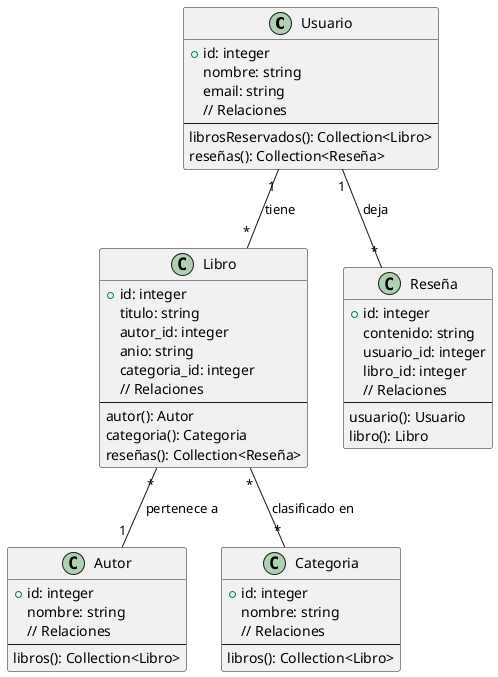 @startuml

class Usuario {
    +id: integer
    nombre: string
    email: string
    // Relaciones
    --
    librosReservados(): Collection<Libro>
    reseñas(): Collection<Reseña>
}

class Libro {
    +id: integer
    titulo: string
    autor_id: integer
    anio: string
    categoria_id: integer
    // Relaciones
    --
    autor(): Autor
    categoria(): Categoria
    reseñas(): Collection<Reseña>
}

class Reseña {
    +id: integer
    contenido: string
    usuario_id: integer
    libro_id: integer
    // Relaciones
    --
    usuario(): Usuario
    libro(): Libro
}

class Autor {
    +id: integer
    nombre: string
    // Relaciones
    --
    libros(): Collection<Libro>
}

class Categoria {
    +id: integer
    nombre: string
    // Relaciones
    --
    libros(): Collection<Libro>
}

Usuario "1" -- "*" Libro : tiene
Usuario "1" -- "*" Reseña : deja
Libro "*" -- "1" Autor : pertenece a
Libro "*" -- "*" Categoria : clasificado en

@enduml

